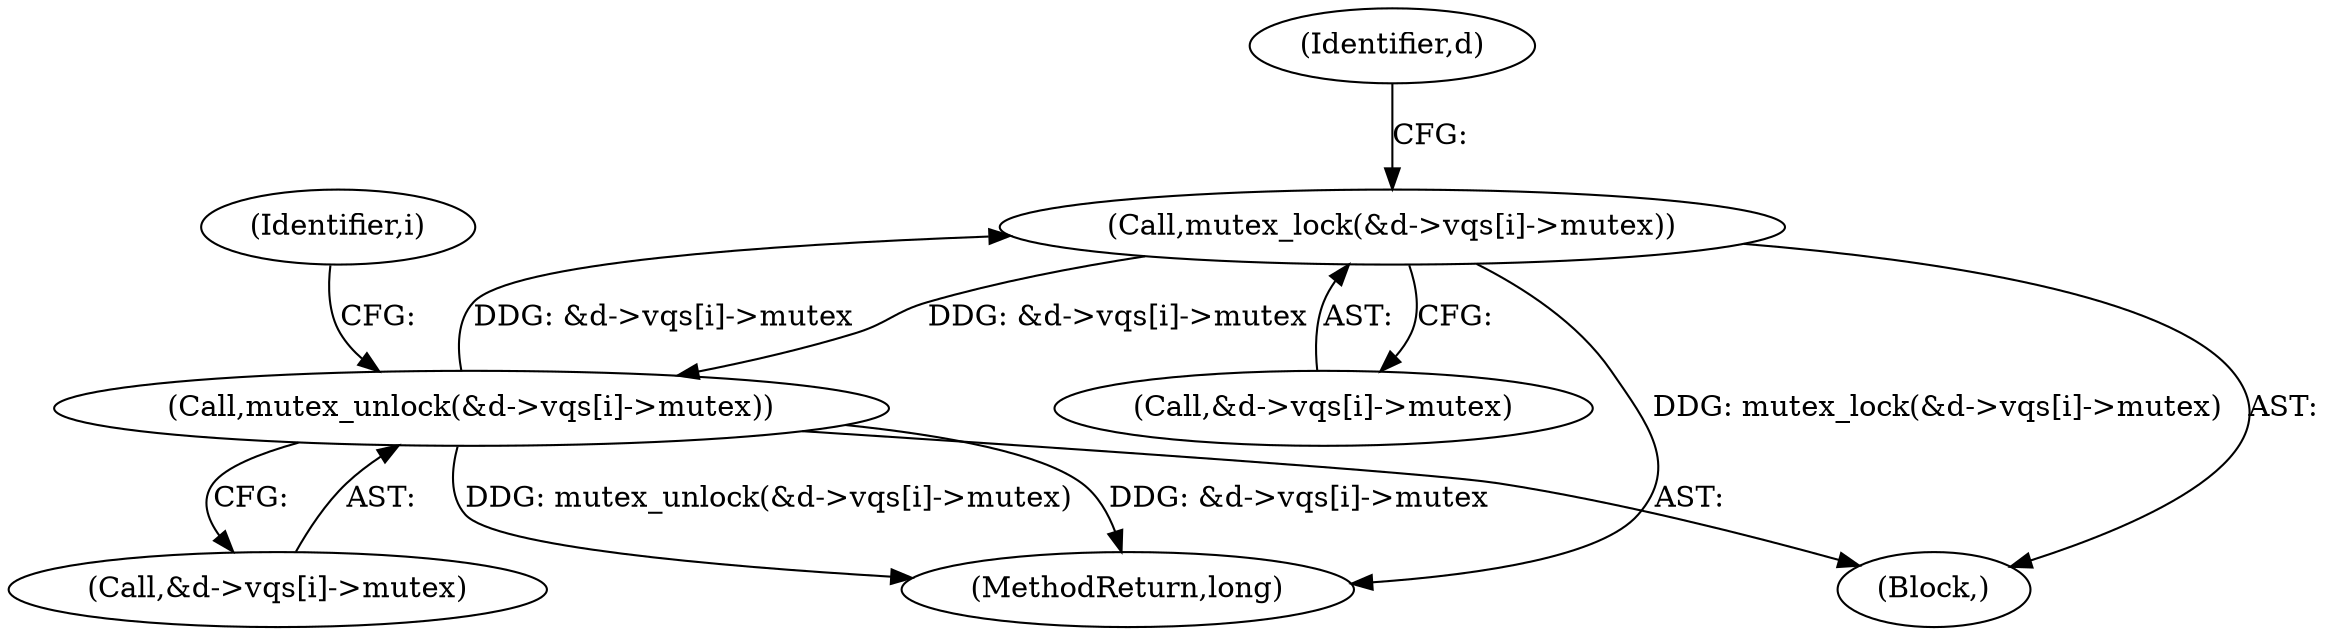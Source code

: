 digraph "0_linux_7932c0bd7740f4cd2aa168d3ce0199e7af7d72d5@API" {
"1000313" [label="(Call,mutex_lock(&d->vqs[i]->mutex))"];
"1000333" [label="(Call,mutex_unlock(&d->vqs[i]->mutex))"];
"1000313" [label="(Call,mutex_lock(&d->vqs[i]->mutex))"];
"1000313" [label="(Call,mutex_lock(&d->vqs[i]->mutex))"];
"1000334" [label="(Call,&d->vqs[i]->mutex)"];
"1000333" [label="(Call,mutex_unlock(&d->vqs[i]->mutex))"];
"1000360" [label="(MethodReturn,long)"];
"1000311" [label="(Identifier,i)"];
"1000326" [label="(Identifier,d)"];
"1000314" [label="(Call,&d->vqs[i]->mutex)"];
"1000312" [label="(Block,)"];
"1000313" -> "1000312"  [label="AST: "];
"1000313" -> "1000314"  [label="CFG: "];
"1000314" -> "1000313"  [label="AST: "];
"1000326" -> "1000313"  [label="CFG: "];
"1000313" -> "1000360"  [label="DDG: mutex_lock(&d->vqs[i]->mutex)"];
"1000333" -> "1000313"  [label="DDG: &d->vqs[i]->mutex"];
"1000313" -> "1000333"  [label="DDG: &d->vqs[i]->mutex"];
"1000333" -> "1000312"  [label="AST: "];
"1000333" -> "1000334"  [label="CFG: "];
"1000334" -> "1000333"  [label="AST: "];
"1000311" -> "1000333"  [label="CFG: "];
"1000333" -> "1000360"  [label="DDG: &d->vqs[i]->mutex"];
"1000333" -> "1000360"  [label="DDG: mutex_unlock(&d->vqs[i]->mutex)"];
}
